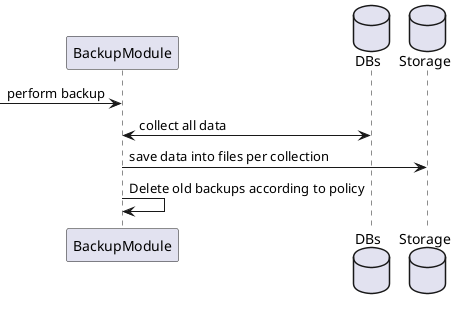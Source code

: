 @startuml
participant BackupModule
database DBs
database Storage
-> BackupModule: perform backup
BackupModule <-> DBs: collect all data
BackupModule -> Storage: save data into files per collection
BackupModule -> BackupModule: Delete old backups according to policy
@enduml
